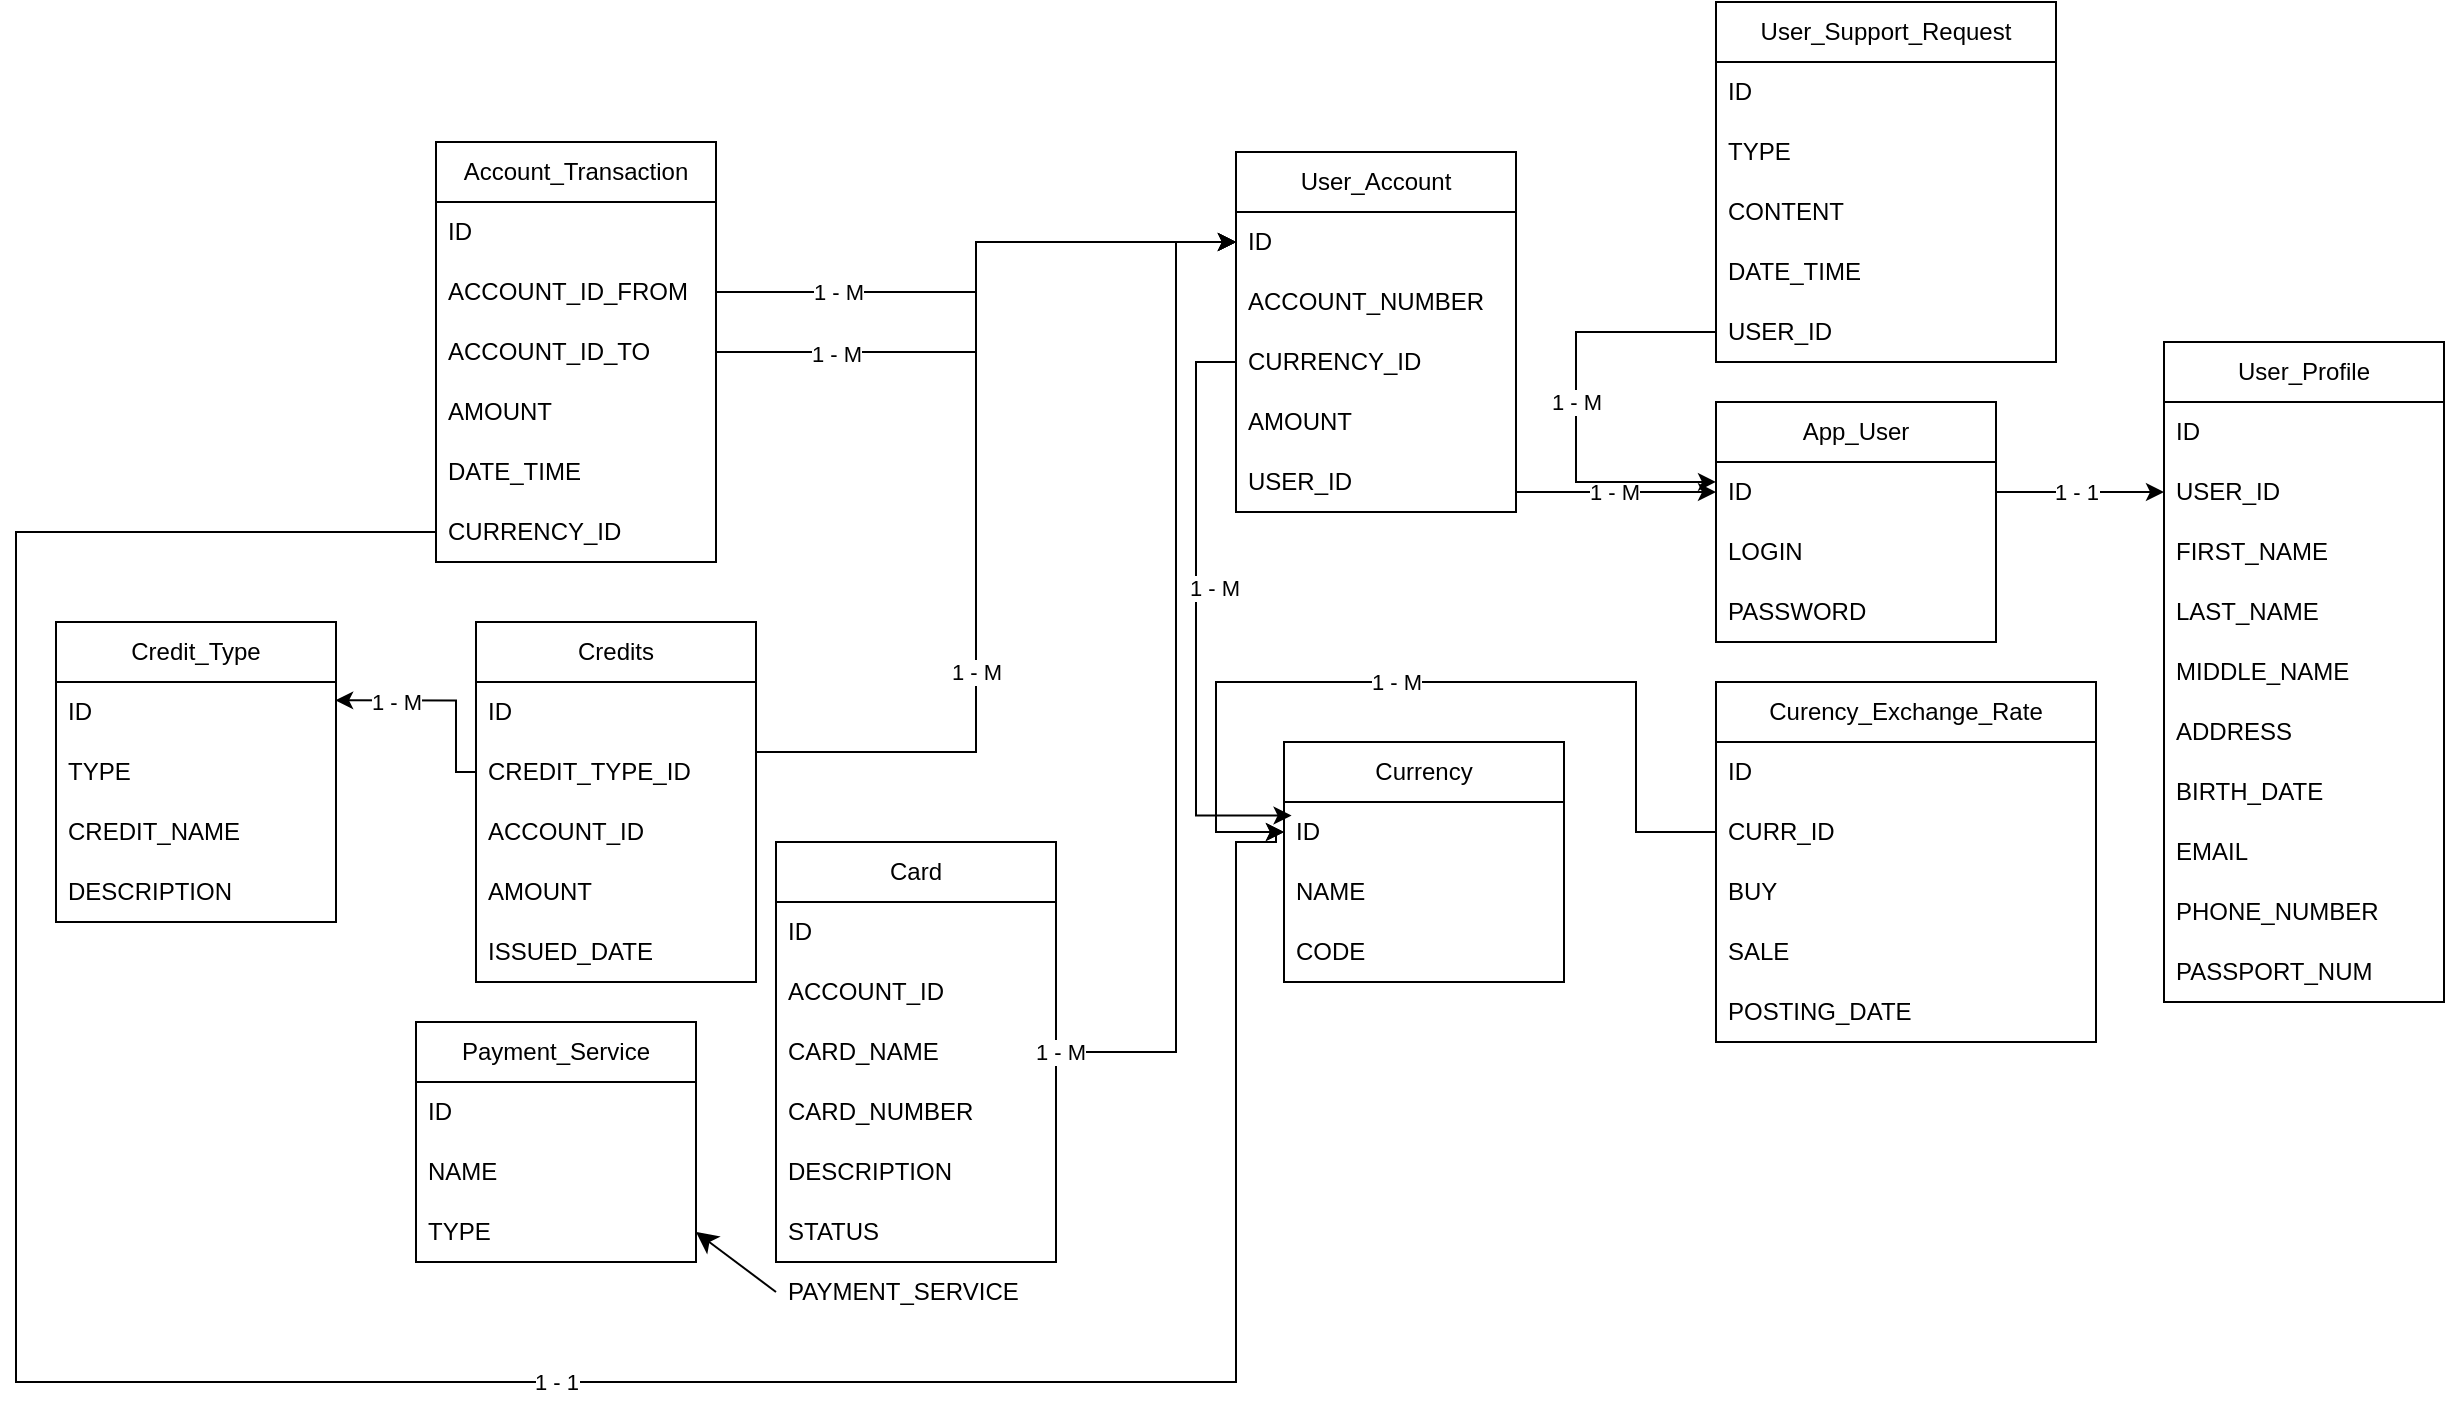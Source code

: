 <mxfile version="26.0.2">
  <diagram name="Strona-1" id="JRtkmT9gTmywYc5zX4x3">
    <mxGraphModel dx="2345" dy="724" grid="1" gridSize="10" guides="1" tooltips="1" connect="1" arrows="1" fold="1" page="1" pageScale="1" pageWidth="827" pageHeight="1169" math="0" shadow="0">
      <root>
        <mxCell id="0" />
        <mxCell id="1" parent="0" />
        <mxCell id="y55cEV2jKq-WJzc9w3Ao-1" value="App_User" style="swimlane;fontStyle=0;childLayout=stackLayout;horizontal=1;startSize=30;horizontalStack=0;resizeParent=1;resizeParentMax=0;resizeLast=0;collapsible=1;marginBottom=0;whiteSpace=wrap;html=1;" parent="1" vertex="1">
          <mxGeometry x="190" y="260" width="140" height="120" as="geometry" />
        </mxCell>
        <mxCell id="y55cEV2jKq-WJzc9w3Ao-2" value="ID" style="text;strokeColor=none;fillColor=none;align=left;verticalAlign=middle;spacingLeft=4;spacingRight=4;overflow=hidden;points=[[0,0.5],[1,0.5]];portConstraint=eastwest;rotatable=0;whiteSpace=wrap;html=1;" parent="y55cEV2jKq-WJzc9w3Ao-1" vertex="1">
          <mxGeometry y="30" width="140" height="30" as="geometry" />
        </mxCell>
        <mxCell id="y55cEV2jKq-WJzc9w3Ao-3" value="LOGIN" style="text;strokeColor=none;fillColor=none;align=left;verticalAlign=middle;spacingLeft=4;spacingRight=4;overflow=hidden;points=[[0,0.5],[1,0.5]];portConstraint=eastwest;rotatable=0;whiteSpace=wrap;html=1;" parent="y55cEV2jKq-WJzc9w3Ao-1" vertex="1">
          <mxGeometry y="60" width="140" height="30" as="geometry" />
        </mxCell>
        <mxCell id="y55cEV2jKq-WJzc9w3Ao-4" value="PASSWORD" style="text;strokeColor=none;fillColor=none;align=left;verticalAlign=middle;spacingLeft=4;spacingRight=4;overflow=hidden;points=[[0,0.5],[1,0.5]];portConstraint=eastwest;rotatable=0;whiteSpace=wrap;html=1;" parent="y55cEV2jKq-WJzc9w3Ao-1" vertex="1">
          <mxGeometry y="90" width="140" height="30" as="geometry" />
        </mxCell>
        <mxCell id="y55cEV2jKq-WJzc9w3Ao-6" value="User_Account" style="swimlane;fontStyle=0;childLayout=stackLayout;horizontal=1;startSize=30;horizontalStack=0;resizeParent=1;resizeParentMax=0;resizeLast=0;collapsible=1;marginBottom=0;whiteSpace=wrap;html=1;" parent="1" vertex="1">
          <mxGeometry x="-50" y="135" width="140" height="180" as="geometry" />
        </mxCell>
        <mxCell id="y55cEV2jKq-WJzc9w3Ao-7" value="ID" style="text;strokeColor=none;fillColor=none;align=left;verticalAlign=middle;spacingLeft=4;spacingRight=4;overflow=hidden;points=[[0,0.5],[1,0.5]];portConstraint=eastwest;rotatable=0;whiteSpace=wrap;html=1;" parent="y55cEV2jKq-WJzc9w3Ao-6" vertex="1">
          <mxGeometry y="30" width="140" height="30" as="geometry" />
        </mxCell>
        <mxCell id="y55cEV2jKq-WJzc9w3Ao-8" value="ACCOUNT_NUMBER" style="text;strokeColor=none;fillColor=none;align=left;verticalAlign=middle;spacingLeft=4;spacingRight=4;overflow=hidden;points=[[0,0.5],[1,0.5]];portConstraint=eastwest;rotatable=0;whiteSpace=wrap;html=1;" parent="y55cEV2jKq-WJzc9w3Ao-6" vertex="1">
          <mxGeometry y="60" width="140" height="30" as="geometry" />
        </mxCell>
        <mxCell id="y55cEV2jKq-WJzc9w3Ao-9" value="CURRENCY_ID" style="text;strokeColor=none;fillColor=none;align=left;verticalAlign=middle;spacingLeft=4;spacingRight=4;overflow=hidden;points=[[0,0.5],[1,0.5]];portConstraint=eastwest;rotatable=0;whiteSpace=wrap;html=1;" parent="y55cEV2jKq-WJzc9w3Ao-6" vertex="1">
          <mxGeometry y="90" width="140" height="30" as="geometry" />
        </mxCell>
        <mxCell id="y55cEV2jKq-WJzc9w3Ao-11" value="AMOUNT" style="text;strokeColor=none;fillColor=none;align=left;verticalAlign=middle;spacingLeft=4;spacingRight=4;overflow=hidden;points=[[0,0.5],[1,0.5]];portConstraint=eastwest;rotatable=0;whiteSpace=wrap;html=1;" parent="y55cEV2jKq-WJzc9w3Ao-6" vertex="1">
          <mxGeometry y="120" width="140" height="30" as="geometry" />
        </mxCell>
        <mxCell id="y55cEV2jKq-WJzc9w3Ao-13" value="USER_ID" style="text;strokeColor=none;fillColor=none;align=left;verticalAlign=middle;spacingLeft=4;spacingRight=4;overflow=hidden;points=[[0,0.5],[1,0.5]];portConstraint=eastwest;rotatable=0;whiteSpace=wrap;html=1;" parent="y55cEV2jKq-WJzc9w3Ao-6" vertex="1">
          <mxGeometry y="150" width="140" height="30" as="geometry" />
        </mxCell>
        <mxCell id="y55cEV2jKq-WJzc9w3Ao-16" style="edgeStyle=orthogonalEdgeStyle;rounded=0;orthogonalLoop=1;jettySize=auto;html=1;exitX=1;exitY=0.5;exitDx=0;exitDy=0;entryX=0;entryY=0.5;entryDx=0;entryDy=0;" parent="1" source="y55cEV2jKq-WJzc9w3Ao-13" target="y55cEV2jKq-WJzc9w3Ao-2" edge="1">
          <mxGeometry relative="1" as="geometry">
            <Array as="points">
              <mxPoint x="90" y="305" />
            </Array>
          </mxGeometry>
        </mxCell>
        <mxCell id="y55cEV2jKq-WJzc9w3Ao-17" value="1 - M" style="edgeLabel;html=1;align=center;verticalAlign=middle;resizable=0;points=[];" parent="y55cEV2jKq-WJzc9w3Ao-16" connectable="0" vertex="1">
          <mxGeometry x="0.354" y="2" relative="1" as="geometry">
            <mxPoint x="-17" y="2" as="offset" />
          </mxGeometry>
        </mxCell>
        <mxCell id="y55cEV2jKq-WJzc9w3Ao-18" value="Account_Transaction" style="swimlane;fontStyle=0;childLayout=stackLayout;horizontal=1;startSize=30;horizontalStack=0;resizeParent=1;resizeParentMax=0;resizeLast=0;collapsible=1;marginBottom=0;whiteSpace=wrap;html=1;" parent="1" vertex="1">
          <mxGeometry x="-450" y="130" width="140" height="210" as="geometry" />
        </mxCell>
        <mxCell id="y55cEV2jKq-WJzc9w3Ao-19" value="ID" style="text;strokeColor=none;fillColor=none;align=left;verticalAlign=middle;spacingLeft=4;spacingRight=4;overflow=hidden;points=[[0,0.5],[1,0.5]];portConstraint=eastwest;rotatable=0;whiteSpace=wrap;html=1;" parent="y55cEV2jKq-WJzc9w3Ao-18" vertex="1">
          <mxGeometry y="30" width="140" height="30" as="geometry" />
        </mxCell>
        <mxCell id="y55cEV2jKq-WJzc9w3Ao-20" value="ACCOUNT_ID_FROM" style="text;strokeColor=none;fillColor=none;align=left;verticalAlign=middle;spacingLeft=4;spacingRight=4;overflow=hidden;points=[[0,0.5],[1,0.5]];portConstraint=eastwest;rotatable=0;whiteSpace=wrap;html=1;" parent="y55cEV2jKq-WJzc9w3Ao-18" vertex="1">
          <mxGeometry y="60" width="140" height="30" as="geometry" />
        </mxCell>
        <mxCell id="y55cEV2jKq-WJzc9w3Ao-21" value="ACCOUNT_ID_TO" style="text;strokeColor=none;fillColor=none;align=left;verticalAlign=middle;spacingLeft=4;spacingRight=4;overflow=hidden;points=[[0,0.5],[1,0.5]];portConstraint=eastwest;rotatable=0;whiteSpace=wrap;html=1;" parent="y55cEV2jKq-WJzc9w3Ao-18" vertex="1">
          <mxGeometry y="90" width="140" height="30" as="geometry" />
        </mxCell>
        <mxCell id="y55cEV2jKq-WJzc9w3Ao-22" value="AMOUNT" style="text;strokeColor=none;fillColor=none;align=left;verticalAlign=middle;spacingLeft=4;spacingRight=4;overflow=hidden;points=[[0,0.5],[1,0.5]];portConstraint=eastwest;rotatable=0;whiteSpace=wrap;html=1;" parent="y55cEV2jKq-WJzc9w3Ao-18" vertex="1">
          <mxGeometry y="120" width="140" height="30" as="geometry" />
        </mxCell>
        <mxCell id="y55cEV2jKq-WJzc9w3Ao-23" value="DATE_TIME" style="text;strokeColor=none;fillColor=none;align=left;verticalAlign=middle;spacingLeft=4;spacingRight=4;overflow=hidden;points=[[0,0.5],[1,0.5]];portConstraint=eastwest;rotatable=0;whiteSpace=wrap;html=1;" parent="y55cEV2jKq-WJzc9w3Ao-18" vertex="1">
          <mxGeometry y="150" width="140" height="30" as="geometry" />
        </mxCell>
        <mxCell id="HCaizC9FwN7V_DvmL6SA-11" value="CURRENCY_ID" style="text;strokeColor=none;fillColor=none;align=left;verticalAlign=middle;spacingLeft=4;spacingRight=4;overflow=hidden;points=[[0,0.5],[1,0.5]];portConstraint=eastwest;rotatable=0;whiteSpace=wrap;html=1;" parent="y55cEV2jKq-WJzc9w3Ao-18" vertex="1">
          <mxGeometry y="180" width="140" height="30" as="geometry" />
        </mxCell>
        <mxCell id="y55cEV2jKq-WJzc9w3Ao-25" style="edgeStyle=orthogonalEdgeStyle;rounded=0;orthogonalLoop=1;jettySize=auto;html=1;exitX=1;exitY=0.5;exitDx=0;exitDy=0;entryX=0;entryY=0.5;entryDx=0;entryDy=0;" parent="1" source="y55cEV2jKq-WJzc9w3Ao-20" target="y55cEV2jKq-WJzc9w3Ao-7" edge="1">
          <mxGeometry relative="1" as="geometry" />
        </mxCell>
        <mxCell id="y55cEV2jKq-WJzc9w3Ao-28" value="1 - M" style="edgeLabel;html=1;align=center;verticalAlign=middle;resizable=0;points=[];" parent="y55cEV2jKq-WJzc9w3Ao-25" connectable="0" vertex="1">
          <mxGeometry x="0.198" y="-2" relative="1" as="geometry">
            <mxPoint x="-85" y="23" as="offset" />
          </mxGeometry>
        </mxCell>
        <mxCell id="y55cEV2jKq-WJzc9w3Ao-27" style="edgeStyle=orthogonalEdgeStyle;rounded=0;orthogonalLoop=1;jettySize=auto;html=1;exitX=1;exitY=0.5;exitDx=0;exitDy=0;entryX=0;entryY=0.5;entryDx=0;entryDy=0;" parent="1" source="y55cEV2jKq-WJzc9w3Ao-21" target="y55cEV2jKq-WJzc9w3Ao-7" edge="1">
          <mxGeometry relative="1" as="geometry">
            <Array as="points">
              <mxPoint x="-180" y="235" />
              <mxPoint x="-180" y="180" />
            </Array>
            <mxPoint x="-130" y="230" as="targetPoint" />
          </mxGeometry>
        </mxCell>
        <mxCell id="y55cEV2jKq-WJzc9w3Ao-29" value="1 - M" style="edgeLabel;html=1;align=center;verticalAlign=middle;resizable=0;points=[];" parent="y55cEV2jKq-WJzc9w3Ao-27" connectable="0" vertex="1">
          <mxGeometry x="-0.102" y="-3" relative="1" as="geometry">
            <mxPoint x="-73" y="12" as="offset" />
          </mxGeometry>
        </mxCell>
        <mxCell id="y55cEV2jKq-WJzc9w3Ao-30" value="Payment_Service" style="swimlane;fontStyle=0;childLayout=stackLayout;horizontal=1;startSize=30;horizontalStack=0;resizeParent=1;resizeParentMax=0;resizeLast=0;collapsible=1;marginBottom=0;whiteSpace=wrap;html=1;" parent="1" vertex="1">
          <mxGeometry x="-460" y="570" width="140" height="120" as="geometry">
            <mxRectangle x="180" y="370" width="130" height="30" as="alternateBounds" />
          </mxGeometry>
        </mxCell>
        <mxCell id="y55cEV2jKq-WJzc9w3Ao-31" value="ID" style="text;strokeColor=none;fillColor=none;align=left;verticalAlign=middle;spacingLeft=4;spacingRight=4;overflow=hidden;points=[[0,0.5],[1,0.5]];portConstraint=eastwest;rotatable=0;whiteSpace=wrap;html=1;" parent="y55cEV2jKq-WJzc9w3Ao-30" vertex="1">
          <mxGeometry y="30" width="140" height="30" as="geometry" />
        </mxCell>
        <mxCell id="y55cEV2jKq-WJzc9w3Ao-32" value="NAME" style="text;strokeColor=none;fillColor=none;align=left;verticalAlign=middle;spacingLeft=4;spacingRight=4;overflow=hidden;points=[[0,0.5],[1,0.5]];portConstraint=eastwest;rotatable=0;whiteSpace=wrap;html=1;" parent="y55cEV2jKq-WJzc9w3Ao-30" vertex="1">
          <mxGeometry y="60" width="140" height="30" as="geometry" />
        </mxCell>
        <mxCell id="y55cEV2jKq-WJzc9w3Ao-33" value="TYPE" style="text;strokeColor=none;fillColor=none;align=left;verticalAlign=middle;spacingLeft=4;spacingRight=4;overflow=hidden;points=[[0,0.5],[1,0.5]];portConstraint=eastwest;rotatable=0;whiteSpace=wrap;html=1;" parent="y55cEV2jKq-WJzc9w3Ao-30" vertex="1">
          <mxGeometry y="90" width="140" height="30" as="geometry" />
        </mxCell>
        <mxCell id="y55cEV2jKq-WJzc9w3Ao-43" value="Currency" style="swimlane;fontStyle=0;childLayout=stackLayout;horizontal=1;startSize=30;horizontalStack=0;resizeParent=1;resizeParentMax=0;resizeLast=0;collapsible=1;marginBottom=0;whiteSpace=wrap;html=1;" parent="1" vertex="1">
          <mxGeometry x="-26" y="430.0" width="140" height="120" as="geometry" />
        </mxCell>
        <mxCell id="y55cEV2jKq-WJzc9w3Ao-44" value="ID" style="text;strokeColor=none;fillColor=none;align=left;verticalAlign=middle;spacingLeft=4;spacingRight=4;overflow=hidden;points=[[0,0.5],[1,0.5]];portConstraint=eastwest;rotatable=0;whiteSpace=wrap;html=1;" parent="y55cEV2jKq-WJzc9w3Ao-43" vertex="1">
          <mxGeometry y="30" width="140" height="30" as="geometry" />
        </mxCell>
        <mxCell id="y55cEV2jKq-WJzc9w3Ao-45" value="NAME" style="text;strokeColor=none;fillColor=none;align=left;verticalAlign=middle;spacingLeft=4;spacingRight=4;overflow=hidden;points=[[0,0.5],[1,0.5]];portConstraint=eastwest;rotatable=0;whiteSpace=wrap;html=1;" parent="y55cEV2jKq-WJzc9w3Ao-43" vertex="1">
          <mxGeometry y="60" width="140" height="30" as="geometry" />
        </mxCell>
        <mxCell id="y55cEV2jKq-WJzc9w3Ao-46" value="CODE" style="text;strokeColor=none;fillColor=none;align=left;verticalAlign=middle;spacingLeft=4;spacingRight=4;overflow=hidden;points=[[0,0.5],[1,0.5]];portConstraint=eastwest;rotatable=0;whiteSpace=wrap;html=1;" parent="y55cEV2jKq-WJzc9w3Ao-43" vertex="1">
          <mxGeometry y="90" width="140" height="30" as="geometry" />
        </mxCell>
        <mxCell id="y55cEV2jKq-WJzc9w3Ao-47" value="Curency_Exchange_Rate" style="swimlane;fontStyle=0;childLayout=stackLayout;horizontal=1;startSize=30;horizontalStack=0;resizeParent=1;resizeParentMax=0;resizeLast=0;collapsible=1;marginBottom=0;whiteSpace=wrap;html=1;" parent="1" vertex="1">
          <mxGeometry x="190" y="400.0" width="190" height="180" as="geometry" />
        </mxCell>
        <mxCell id="y55cEV2jKq-WJzc9w3Ao-48" value="ID" style="text;strokeColor=none;fillColor=none;align=left;verticalAlign=middle;spacingLeft=4;spacingRight=4;overflow=hidden;points=[[0,0.5],[1,0.5]];portConstraint=eastwest;rotatable=0;whiteSpace=wrap;html=1;" parent="y55cEV2jKq-WJzc9w3Ao-47" vertex="1">
          <mxGeometry y="30" width="190" height="30" as="geometry" />
        </mxCell>
        <mxCell id="y55cEV2jKq-WJzc9w3Ao-49" value="CURR_ID" style="text;strokeColor=none;fillColor=none;align=left;verticalAlign=middle;spacingLeft=4;spacingRight=4;overflow=hidden;points=[[0,0.5],[1,0.5]];portConstraint=eastwest;rotatable=0;whiteSpace=wrap;html=1;" parent="y55cEV2jKq-WJzc9w3Ao-47" vertex="1">
          <mxGeometry y="60" width="190" height="30" as="geometry" />
        </mxCell>
        <mxCell id="y55cEV2jKq-WJzc9w3Ao-51" value="BUY" style="text;strokeColor=none;fillColor=none;align=left;verticalAlign=middle;spacingLeft=4;spacingRight=4;overflow=hidden;points=[[0,0.5],[1,0.5]];portConstraint=eastwest;rotatable=0;whiteSpace=wrap;html=1;" parent="y55cEV2jKq-WJzc9w3Ao-47" vertex="1">
          <mxGeometry y="90" width="190" height="30" as="geometry" />
        </mxCell>
        <mxCell id="y55cEV2jKq-WJzc9w3Ao-52" value="SALE" style="text;strokeColor=none;fillColor=none;align=left;verticalAlign=middle;spacingLeft=4;spacingRight=4;overflow=hidden;points=[[0,0.5],[1,0.5]];portConstraint=eastwest;rotatable=0;whiteSpace=wrap;html=1;" parent="y55cEV2jKq-WJzc9w3Ao-47" vertex="1">
          <mxGeometry y="120" width="190" height="30" as="geometry" />
        </mxCell>
        <mxCell id="HCaizC9FwN7V_DvmL6SA-8" value="POSTING_DATE" style="text;strokeColor=none;fillColor=none;align=left;verticalAlign=middle;spacingLeft=4;spacingRight=4;overflow=hidden;points=[[0,0.5],[1,0.5]];portConstraint=eastwest;rotatable=0;whiteSpace=wrap;html=1;" parent="y55cEV2jKq-WJzc9w3Ao-47" vertex="1">
          <mxGeometry y="150" width="190" height="30" as="geometry" />
        </mxCell>
        <mxCell id="y55cEV2jKq-WJzc9w3Ao-54" style="edgeStyle=orthogonalEdgeStyle;rounded=0;orthogonalLoop=1;jettySize=auto;html=1;exitX=0;exitY=0.5;exitDx=0;exitDy=0;entryX=0;entryY=0.5;entryDx=0;entryDy=0;" parent="1" target="y55cEV2jKq-WJzc9w3Ao-44" edge="1">
          <mxGeometry relative="1" as="geometry">
            <Array as="points">
              <mxPoint x="190" y="475" />
              <mxPoint x="150" y="475" />
              <mxPoint x="150" y="400" />
              <mxPoint x="-60" y="400" />
              <mxPoint x="-60" y="475" />
            </Array>
            <mxPoint x="190" y="505" as="sourcePoint" />
          </mxGeometry>
        </mxCell>
        <mxCell id="y55cEV2jKq-WJzc9w3Ao-58" value="User_Profile" style="swimlane;fontStyle=0;childLayout=stackLayout;horizontal=1;startSize=30;horizontalStack=0;resizeParent=1;resizeParentMax=0;resizeLast=0;collapsible=1;marginBottom=0;whiteSpace=wrap;html=1;" parent="1" vertex="1">
          <mxGeometry x="414" y="230" width="140" height="330" as="geometry" />
        </mxCell>
        <mxCell id="y55cEV2jKq-WJzc9w3Ao-59" value="ID" style="text;strokeColor=none;fillColor=none;align=left;verticalAlign=middle;spacingLeft=4;spacingRight=4;overflow=hidden;points=[[0,0.5],[1,0.5]];portConstraint=eastwest;rotatable=0;whiteSpace=wrap;html=1;" parent="y55cEV2jKq-WJzc9w3Ao-58" vertex="1">
          <mxGeometry y="30" width="140" height="30" as="geometry" />
        </mxCell>
        <mxCell id="y55cEV2jKq-WJzc9w3Ao-60" value="USER_ID" style="text;strokeColor=none;fillColor=none;align=left;verticalAlign=middle;spacingLeft=4;spacingRight=4;overflow=hidden;points=[[0,0.5],[1,0.5]];portConstraint=eastwest;rotatable=0;whiteSpace=wrap;html=1;" parent="y55cEV2jKq-WJzc9w3Ao-58" vertex="1">
          <mxGeometry y="60" width="140" height="30" as="geometry" />
        </mxCell>
        <mxCell id="y55cEV2jKq-WJzc9w3Ao-61" value="FIRST_NAME" style="text;strokeColor=none;fillColor=none;align=left;verticalAlign=middle;spacingLeft=4;spacingRight=4;overflow=hidden;points=[[0,0.5],[1,0.5]];portConstraint=eastwest;rotatable=0;whiteSpace=wrap;html=1;" parent="y55cEV2jKq-WJzc9w3Ao-58" vertex="1">
          <mxGeometry y="90" width="140" height="30" as="geometry" />
        </mxCell>
        <mxCell id="y55cEV2jKq-WJzc9w3Ao-62" value="LAST_NAME" style="text;strokeColor=none;fillColor=none;align=left;verticalAlign=middle;spacingLeft=4;spacingRight=4;overflow=hidden;points=[[0,0.5],[1,0.5]];portConstraint=eastwest;rotatable=0;whiteSpace=wrap;html=1;" parent="y55cEV2jKq-WJzc9w3Ao-58" vertex="1">
          <mxGeometry y="120" width="140" height="30" as="geometry" />
        </mxCell>
        <mxCell id="y55cEV2jKq-WJzc9w3Ao-63" value="MIDDLE_NAME" style="text;strokeColor=none;fillColor=none;align=left;verticalAlign=middle;spacingLeft=4;spacingRight=4;overflow=hidden;points=[[0,0.5],[1,0.5]];portConstraint=eastwest;rotatable=0;whiteSpace=wrap;html=1;" parent="y55cEV2jKq-WJzc9w3Ao-58" vertex="1">
          <mxGeometry y="150" width="140" height="30" as="geometry" />
        </mxCell>
        <mxCell id="y55cEV2jKq-WJzc9w3Ao-64" value="ADDRESS" style="text;strokeColor=none;fillColor=none;align=left;verticalAlign=middle;spacingLeft=4;spacingRight=4;overflow=hidden;points=[[0,0.5],[1,0.5]];portConstraint=eastwest;rotatable=0;whiteSpace=wrap;html=1;" parent="y55cEV2jKq-WJzc9w3Ao-58" vertex="1">
          <mxGeometry y="180" width="140" height="30" as="geometry" />
        </mxCell>
        <mxCell id="y55cEV2jKq-WJzc9w3Ao-65" value="BIRTH_DATE" style="text;strokeColor=none;fillColor=none;align=left;verticalAlign=middle;spacingLeft=4;spacingRight=4;overflow=hidden;points=[[0,0.5],[1,0.5]];portConstraint=eastwest;rotatable=0;whiteSpace=wrap;html=1;" parent="y55cEV2jKq-WJzc9w3Ao-58" vertex="1">
          <mxGeometry y="210" width="140" height="30" as="geometry" />
        </mxCell>
        <mxCell id="y55cEV2jKq-WJzc9w3Ao-98" value="EMAIL" style="text;strokeColor=none;fillColor=none;align=left;verticalAlign=middle;spacingLeft=4;spacingRight=4;overflow=hidden;points=[[0,0.5],[1,0.5]];portConstraint=eastwest;rotatable=0;whiteSpace=wrap;html=1;" parent="y55cEV2jKq-WJzc9w3Ao-58" vertex="1">
          <mxGeometry y="240" width="140" height="30" as="geometry" />
        </mxCell>
        <mxCell id="y55cEV2jKq-WJzc9w3Ao-99" value="PHONE_NUMBER" style="text;strokeColor=none;fillColor=none;align=left;verticalAlign=middle;spacingLeft=4;spacingRight=4;overflow=hidden;points=[[0,0.5],[1,0.5]];portConstraint=eastwest;rotatable=0;whiteSpace=wrap;html=1;" parent="y55cEV2jKq-WJzc9w3Ao-58" vertex="1">
          <mxGeometry y="270" width="140" height="30" as="geometry" />
        </mxCell>
        <mxCell id="CQymdIxfhSL62mOhhf_f-1" value="PASSPORT_NUM" style="text;strokeColor=none;fillColor=none;align=left;verticalAlign=middle;spacingLeft=4;spacingRight=4;overflow=hidden;points=[[0,0.5],[1,0.5]];portConstraint=eastwest;rotatable=0;whiteSpace=wrap;html=1;" parent="y55cEV2jKq-WJzc9w3Ao-58" vertex="1">
          <mxGeometry y="300" width="140" height="30" as="geometry" />
        </mxCell>
        <mxCell id="y55cEV2jKq-WJzc9w3Ao-66" style="edgeStyle=orthogonalEdgeStyle;rounded=0;orthogonalLoop=1;jettySize=auto;html=1;exitX=1;exitY=0.5;exitDx=0;exitDy=0;entryX=0;entryY=0.5;entryDx=0;entryDy=0;" parent="1" source="y55cEV2jKq-WJzc9w3Ao-2" target="y55cEV2jKq-WJzc9w3Ao-60" edge="1">
          <mxGeometry relative="1" as="geometry" />
        </mxCell>
        <mxCell id="y55cEV2jKq-WJzc9w3Ao-67" value="1 - 1" style="edgeLabel;html=1;align=center;verticalAlign=middle;resizable=0;points=[];" parent="y55cEV2jKq-WJzc9w3Ao-66" connectable="0" vertex="1">
          <mxGeometry x="-0.329" y="1" relative="1" as="geometry">
            <mxPoint x="12" y="1" as="offset" />
          </mxGeometry>
        </mxCell>
        <mxCell id="Gtsjb9Uw7xi42By0dUCo-1" value="Card" style="swimlane;fontStyle=0;childLayout=stackLayout;horizontal=1;startSize=30;horizontalStack=0;resizeParent=1;resizeParentMax=0;resizeLast=0;collapsible=1;marginBottom=0;whiteSpace=wrap;html=1;" parent="1" vertex="1">
          <mxGeometry x="-280" y="480" width="140" height="210" as="geometry">
            <mxRectangle x="-120" y="640" width="70" height="30" as="alternateBounds" />
          </mxGeometry>
        </mxCell>
        <mxCell id="Gtsjb9Uw7xi42By0dUCo-2" value="ID" style="text;strokeColor=none;fillColor=none;align=left;verticalAlign=middle;spacingLeft=4;spacingRight=4;overflow=hidden;points=[[0,0.5],[1,0.5]];portConstraint=eastwest;rotatable=0;whiteSpace=wrap;html=1;" parent="Gtsjb9Uw7xi42By0dUCo-1" vertex="1">
          <mxGeometry y="30" width="140" height="30" as="geometry" />
        </mxCell>
        <mxCell id="Gtsjb9Uw7xi42By0dUCo-9" value="ACCOUNT_ID" style="text;strokeColor=none;fillColor=none;align=left;verticalAlign=middle;spacingLeft=4;spacingRight=4;overflow=hidden;points=[[0,0.5],[1,0.5]];portConstraint=eastwest;rotatable=0;whiteSpace=wrap;html=1;" parent="Gtsjb9Uw7xi42By0dUCo-1" vertex="1">
          <mxGeometry y="60" width="140" height="30" as="geometry" />
        </mxCell>
        <mxCell id="Gtsjb9Uw7xi42By0dUCo-10" value="CARD_NAME" style="text;strokeColor=none;fillColor=none;align=left;verticalAlign=middle;spacingLeft=4;spacingRight=4;overflow=hidden;points=[[0,0.5],[1,0.5]];portConstraint=eastwest;rotatable=0;whiteSpace=wrap;html=1;" parent="Gtsjb9Uw7xi42By0dUCo-1" vertex="1">
          <mxGeometry y="90" width="140" height="30" as="geometry" />
        </mxCell>
        <mxCell id="Gtsjb9Uw7xi42By0dUCo-21" value="CARD_NUMBER" style="text;strokeColor=none;fillColor=none;align=left;verticalAlign=middle;spacingLeft=4;spacingRight=4;overflow=hidden;points=[[0,0.5],[1,0.5]];portConstraint=eastwest;rotatable=0;whiteSpace=wrap;html=1;" parent="Gtsjb9Uw7xi42By0dUCo-1" vertex="1">
          <mxGeometry y="120" width="140" height="30" as="geometry" />
        </mxCell>
        <mxCell id="e4iWtfjk7sLkteEk8PqN-11" value="DESCRIPTION" style="text;strokeColor=none;fillColor=none;align=left;verticalAlign=middle;spacingLeft=4;spacingRight=4;overflow=hidden;points=[[0,0.5],[1,0.5]];portConstraint=eastwest;rotatable=0;whiteSpace=wrap;html=1;" parent="Gtsjb9Uw7xi42By0dUCo-1" vertex="1">
          <mxGeometry y="150" width="140" height="30" as="geometry" />
        </mxCell>
        <mxCell id="epI7KCaVttxAe_qLVRYE-2" value="STATUS" style="text;strokeColor=none;fillColor=none;align=left;verticalAlign=middle;spacingLeft=4;spacingRight=4;overflow=hidden;points=[[0,0.5],[1,0.5]];portConstraint=eastwest;rotatable=0;whiteSpace=wrap;html=1;" parent="Gtsjb9Uw7xi42By0dUCo-1" vertex="1">
          <mxGeometry y="180" width="140" height="30" as="geometry" />
        </mxCell>
        <mxCell id="Gtsjb9Uw7xi42By0dUCo-16" value="Credit_Type" style="swimlane;fontStyle=0;childLayout=stackLayout;horizontal=1;startSize=30;horizontalStack=0;resizeParent=1;resizeParentMax=0;resizeLast=0;collapsible=1;marginBottom=0;whiteSpace=wrap;html=1;" parent="1" vertex="1">
          <mxGeometry x="-640" y="370" width="140" height="150" as="geometry" />
        </mxCell>
        <mxCell id="Gtsjb9Uw7xi42By0dUCo-17" value="ID" style="text;strokeColor=none;fillColor=none;align=left;verticalAlign=middle;spacingLeft=4;spacingRight=4;overflow=hidden;points=[[0,0.5],[1,0.5]];portConstraint=eastwest;rotatable=0;whiteSpace=wrap;html=1;" parent="Gtsjb9Uw7xi42By0dUCo-16" vertex="1">
          <mxGeometry y="30" width="140" height="30" as="geometry" />
        </mxCell>
        <mxCell id="Gtsjb9Uw7xi42By0dUCo-18" value="TYPE" style="text;strokeColor=none;fillColor=none;align=left;verticalAlign=middle;spacingLeft=4;spacingRight=4;overflow=hidden;points=[[0,0.5],[1,0.5]];portConstraint=eastwest;rotatable=0;whiteSpace=wrap;html=1;" parent="Gtsjb9Uw7xi42By0dUCo-16" vertex="1">
          <mxGeometry y="60" width="140" height="30" as="geometry" />
        </mxCell>
        <mxCell id="Gtsjb9Uw7xi42By0dUCo-19" value="CREDIT_NAME" style="text;strokeColor=none;fillColor=none;align=left;verticalAlign=middle;spacingLeft=4;spacingRight=4;overflow=hidden;points=[[0,0.5],[1,0.5]];portConstraint=eastwest;rotatable=0;whiteSpace=wrap;html=1;" parent="Gtsjb9Uw7xi42By0dUCo-16" vertex="1">
          <mxGeometry y="90" width="140" height="30" as="geometry" />
        </mxCell>
        <mxCell id="y55cEV2jKq-WJzc9w3Ao-100" value="DESCRIPTION" style="text;strokeColor=none;fillColor=none;align=left;verticalAlign=middle;spacingLeft=4;spacingRight=4;overflow=hidden;points=[[0,0.5],[1,0.5]];portConstraint=eastwest;rotatable=0;whiteSpace=wrap;html=1;" parent="Gtsjb9Uw7xi42By0dUCo-16" vertex="1">
          <mxGeometry y="120" width="140" height="30" as="geometry" />
        </mxCell>
        <mxCell id="y55cEV2jKq-WJzc9w3Ao-73" style="edgeStyle=orthogonalEdgeStyle;rounded=0;orthogonalLoop=1;jettySize=auto;html=1;exitX=1;exitY=0.5;exitDx=0;exitDy=0;entryX=0;entryY=0.5;entryDx=0;entryDy=0;" parent="1" source="Gtsjb9Uw7xi42By0dUCo-9" target="y55cEV2jKq-WJzc9w3Ao-7" edge="1">
          <mxGeometry relative="1" as="geometry">
            <Array as="points">
              <mxPoint x="-80" y="585" />
              <mxPoint x="-80" y="180" />
            </Array>
          </mxGeometry>
        </mxCell>
        <mxCell id="y55cEV2jKq-WJzc9w3Ao-74" value="1 - M" style="edgeLabel;html=1;align=center;verticalAlign=middle;resizable=0;points=[];" parent="y55cEV2jKq-WJzc9w3Ao-73" connectable="0" vertex="1">
          <mxGeometry x="-0.876" y="2" relative="1" as="geometry">
            <mxPoint x="-1" y="2" as="offset" />
          </mxGeometry>
        </mxCell>
        <mxCell id="y55cEV2jKq-WJzc9w3Ao-75" value="Credits" style="swimlane;fontStyle=0;childLayout=stackLayout;horizontal=1;startSize=30;horizontalStack=0;resizeParent=1;resizeParentMax=0;resizeLast=0;collapsible=1;marginBottom=0;whiteSpace=wrap;html=1;" parent="1" vertex="1">
          <mxGeometry x="-430" y="370" width="140" height="180" as="geometry">
            <mxRectangle x="-430" y="370" width="80" height="30" as="alternateBounds" />
          </mxGeometry>
        </mxCell>
        <mxCell id="y55cEV2jKq-WJzc9w3Ao-76" value="ID" style="text;strokeColor=none;fillColor=none;align=left;verticalAlign=middle;spacingLeft=4;spacingRight=4;overflow=hidden;points=[[0,0.5],[1,0.5]];portConstraint=eastwest;rotatable=0;whiteSpace=wrap;html=1;" parent="y55cEV2jKq-WJzc9w3Ao-75" vertex="1">
          <mxGeometry y="30" width="140" height="30" as="geometry" />
        </mxCell>
        <mxCell id="y55cEV2jKq-WJzc9w3Ao-77" value="CREDIT_TYPE_ID" style="text;strokeColor=none;fillColor=none;align=left;verticalAlign=middle;spacingLeft=4;spacingRight=4;overflow=hidden;points=[[0,0.5],[1,0.5]];portConstraint=eastwest;rotatable=0;whiteSpace=wrap;html=1;" parent="y55cEV2jKq-WJzc9w3Ao-75" vertex="1">
          <mxGeometry y="60" width="140" height="30" as="geometry" />
        </mxCell>
        <mxCell id="y55cEV2jKq-WJzc9w3Ao-79" value="ACCOUNT_ID" style="text;strokeColor=none;fillColor=none;align=left;verticalAlign=middle;spacingLeft=4;spacingRight=4;overflow=hidden;points=[[0,0.5],[1,0.5]];portConstraint=eastwest;rotatable=0;whiteSpace=wrap;html=1;" parent="y55cEV2jKq-WJzc9w3Ao-75" vertex="1">
          <mxGeometry y="90" width="140" height="30" as="geometry" />
        </mxCell>
        <mxCell id="y55cEV2jKq-WJzc9w3Ao-78" value="AMOUNT" style="text;strokeColor=none;fillColor=none;align=left;verticalAlign=middle;spacingLeft=4;spacingRight=4;overflow=hidden;points=[[0,0.5],[1,0.5]];portConstraint=eastwest;rotatable=0;whiteSpace=wrap;html=1;" parent="y55cEV2jKq-WJzc9w3Ao-75" vertex="1">
          <mxGeometry y="120" width="140" height="30" as="geometry" />
        </mxCell>
        <mxCell id="epI7KCaVttxAe_qLVRYE-1" value="ISSUED_DATE" style="text;strokeColor=none;fillColor=none;align=left;verticalAlign=middle;spacingLeft=4;spacingRight=4;overflow=hidden;points=[[0,0.5],[1,0.5]];portConstraint=eastwest;rotatable=0;whiteSpace=wrap;html=1;" parent="y55cEV2jKq-WJzc9w3Ao-75" vertex="1">
          <mxGeometry y="150" width="140" height="30" as="geometry" />
        </mxCell>
        <mxCell id="y55cEV2jKq-WJzc9w3Ao-80" style="edgeStyle=orthogonalEdgeStyle;rounded=0;orthogonalLoop=1;jettySize=auto;html=1;exitX=0;exitY=0.5;exitDx=0;exitDy=0;entryX=0.997;entryY=0.306;entryDx=0;entryDy=0;entryPerimeter=0;" parent="1" source="y55cEV2jKq-WJzc9w3Ao-77" target="Gtsjb9Uw7xi42By0dUCo-17" edge="1">
          <mxGeometry relative="1" as="geometry">
            <Array as="points">
              <mxPoint x="-440" y="409" />
            </Array>
          </mxGeometry>
        </mxCell>
        <mxCell id="y55cEV2jKq-WJzc9w3Ao-87" style="edgeStyle=orthogonalEdgeStyle;rounded=0;orthogonalLoop=1;jettySize=auto;html=1;exitX=1;exitY=0.5;exitDx=0;exitDy=0;entryX=0;entryY=0.5;entryDx=0;entryDy=0;" parent="1" source="y55cEV2jKq-WJzc9w3Ao-79" target="y55cEV2jKq-WJzc9w3Ao-7" edge="1">
          <mxGeometry relative="1" as="geometry">
            <Array as="points">
              <mxPoint x="-180" y="435" />
              <mxPoint x="-180" y="180" />
            </Array>
          </mxGeometry>
        </mxCell>
        <mxCell id="y55cEV2jKq-WJzc9w3Ao-88" value="1 - M" style="edgeLabel;html=1;align=center;verticalAlign=middle;resizable=0;points=[];" parent="y55cEV2jKq-WJzc9w3Ao-87" connectable="0" vertex="1">
          <mxGeometry x="-0.185" relative="1" as="geometry">
            <mxPoint y="28" as="offset" />
          </mxGeometry>
        </mxCell>
        <mxCell id="y55cEV2jKq-WJzc9w3Ao-90" value="User_Support_Request" style="swimlane;fontStyle=0;childLayout=stackLayout;horizontal=1;startSize=30;horizontalStack=0;resizeParent=1;resizeParentMax=0;resizeLast=0;collapsible=1;marginBottom=0;whiteSpace=wrap;html=1;" parent="1" vertex="1">
          <mxGeometry x="190" y="60" width="170" height="180" as="geometry" />
        </mxCell>
        <mxCell id="y55cEV2jKq-WJzc9w3Ao-91" value="ID" style="text;strokeColor=none;fillColor=none;align=left;verticalAlign=middle;spacingLeft=4;spacingRight=4;overflow=hidden;points=[[0,0.5],[1,0.5]];portConstraint=eastwest;rotatable=0;whiteSpace=wrap;html=1;" parent="y55cEV2jKq-WJzc9w3Ao-90" vertex="1">
          <mxGeometry y="30" width="170" height="30" as="geometry" />
        </mxCell>
        <mxCell id="y55cEV2jKq-WJzc9w3Ao-94" value="TYPE" style="text;strokeColor=none;fillColor=none;align=left;verticalAlign=middle;spacingLeft=4;spacingRight=4;overflow=hidden;points=[[0,0.5],[1,0.5]];portConstraint=eastwest;rotatable=0;whiteSpace=wrap;html=1;" parent="y55cEV2jKq-WJzc9w3Ao-90" vertex="1">
          <mxGeometry y="60" width="170" height="30" as="geometry" />
        </mxCell>
        <mxCell id="y55cEV2jKq-WJzc9w3Ao-92" value="CONTENT" style="text;strokeColor=none;fillColor=none;align=left;verticalAlign=middle;spacingLeft=4;spacingRight=4;overflow=hidden;points=[[0,0.5],[1,0.5]];portConstraint=eastwest;rotatable=0;whiteSpace=wrap;html=1;" parent="y55cEV2jKq-WJzc9w3Ao-90" vertex="1">
          <mxGeometry y="90" width="170" height="30" as="geometry" />
        </mxCell>
        <mxCell id="y55cEV2jKq-WJzc9w3Ao-93" value="DATE_TIME" style="text;strokeColor=none;fillColor=none;align=left;verticalAlign=middle;spacingLeft=4;spacingRight=4;overflow=hidden;points=[[0,0.5],[1,0.5]];portConstraint=eastwest;rotatable=0;whiteSpace=wrap;html=1;" parent="y55cEV2jKq-WJzc9w3Ao-90" vertex="1">
          <mxGeometry y="120" width="170" height="30" as="geometry" />
        </mxCell>
        <mxCell id="y55cEV2jKq-WJzc9w3Ao-95" value="USER_ID" style="text;strokeColor=none;fillColor=none;align=left;verticalAlign=middle;spacingLeft=4;spacingRight=4;overflow=hidden;points=[[0,0.5],[1,0.5]];portConstraint=eastwest;rotatable=0;whiteSpace=wrap;html=1;" parent="y55cEV2jKq-WJzc9w3Ao-90" vertex="1">
          <mxGeometry y="150" width="170" height="30" as="geometry" />
        </mxCell>
        <mxCell id="y55cEV2jKq-WJzc9w3Ao-96" style="edgeStyle=orthogonalEdgeStyle;rounded=0;orthogonalLoop=1;jettySize=auto;html=1;exitX=0;exitY=0.5;exitDx=0;exitDy=0;entryX=0;entryY=0.333;entryDx=0;entryDy=0;entryPerimeter=0;" parent="1" source="y55cEV2jKq-WJzc9w3Ao-95" target="y55cEV2jKq-WJzc9w3Ao-2" edge="1">
          <mxGeometry relative="1" as="geometry">
            <Array as="points">
              <mxPoint x="120" y="225" />
              <mxPoint x="120" y="300" />
            </Array>
          </mxGeometry>
        </mxCell>
        <mxCell id="y55cEV2jKq-WJzc9w3Ao-97" value="1 - M" style="edgeLabel;html=1;align=center;verticalAlign=middle;resizable=0;points=[];" parent="y55cEV2jKq-WJzc9w3Ao-96" connectable="0" vertex="1">
          <mxGeometry x="-0.433" y="-1" relative="1" as="geometry">
            <mxPoint x="-9" y="36" as="offset" />
          </mxGeometry>
        </mxCell>
        <mxCell id="epI7KCaVttxAe_qLVRYE-4" value="1 - M" style="edgeLabel;html=1;align=center;verticalAlign=middle;resizable=0;points=[];" parent="1" connectable="0" vertex="1">
          <mxGeometry x="30.003" y="400" as="geometry" />
        </mxCell>
        <mxCell id="epI7KCaVttxAe_qLVRYE-5" value="1 - M" style="edgeLabel;html=1;align=center;verticalAlign=middle;resizable=0;points=[];" parent="1" connectable="0" vertex="1">
          <mxGeometry x="-470" y="410.0" as="geometry" />
        </mxCell>
        <mxCell id="HCaizC9FwN7V_DvmL6SA-12" style="edgeStyle=orthogonalEdgeStyle;rounded=0;orthogonalLoop=1;jettySize=auto;html=1;entryX=0;entryY=0.5;entryDx=0;entryDy=0;exitX=0;exitY=0.5;exitDx=0;exitDy=0;" parent="1" source="HCaizC9FwN7V_DvmL6SA-11" target="y55cEV2jKq-WJzc9w3Ao-44" edge="1">
          <mxGeometry relative="1" as="geometry">
            <mxPoint x="-660" y="330" as="sourcePoint" />
            <mxPoint x="-30" y="630" as="targetPoint" />
            <Array as="points">
              <mxPoint x="-660" y="325" />
              <mxPoint x="-660" y="750" />
              <mxPoint x="-50" y="750" />
              <mxPoint x="-50" y="480" />
              <mxPoint x="-30" y="480" />
              <mxPoint x="-30" y="475" />
            </Array>
          </mxGeometry>
        </mxCell>
        <mxCell id="HCaizC9FwN7V_DvmL6SA-13" value="1 - 1" style="edgeLabel;html=1;align=center;verticalAlign=middle;resizable=0;points=[];" parent="HCaizC9FwN7V_DvmL6SA-12" connectable="0" vertex="1">
          <mxGeometry x="-0.329" y="1" relative="1" as="geometry">
            <mxPoint x="269" y="117" as="offset" />
          </mxGeometry>
        </mxCell>
        <mxCell id="nDBwHfjPtiv5GqrqpBu6-1" style="edgeStyle=orthogonalEdgeStyle;rounded=0;orthogonalLoop=1;jettySize=auto;html=1;exitX=0;exitY=0.5;exitDx=0;exitDy=0;entryX=0.027;entryY=0.225;entryDx=0;entryDy=0;entryPerimeter=0;" parent="1" source="y55cEV2jKq-WJzc9w3Ao-9" target="y55cEV2jKq-WJzc9w3Ao-44" edge="1">
          <mxGeometry relative="1" as="geometry" />
        </mxCell>
        <mxCell id="nDBwHfjPtiv5GqrqpBu6-2" value="1 - M" style="edgeLabel;html=1;align=center;verticalAlign=middle;resizable=0;points=[];" parent="1" connectable="0" vertex="1">
          <mxGeometry x="-80.001" y="250.002" as="geometry">
            <mxPoint x="19" y="103" as="offset" />
          </mxGeometry>
        </mxCell>
        <mxCell id="cyjYBlW9iKtXHP5Ct3DX-5" style="edgeStyle=none;curved=1;rounded=0;orthogonalLoop=1;jettySize=auto;html=1;exitX=0;exitY=0.5;exitDx=0;exitDy=0;entryX=1;entryY=0.5;entryDx=0;entryDy=0;fontSize=12;startSize=8;endSize=8;" edge="1" parent="1" source="cyjYBlW9iKtXHP5Ct3DX-4" target="y55cEV2jKq-WJzc9w3Ao-33">
          <mxGeometry relative="1" as="geometry" />
        </mxCell>
        <mxCell id="cyjYBlW9iKtXHP5Ct3DX-4" value="PAYMENT_SERVICE" style="text;strokeColor=none;fillColor=none;align=left;verticalAlign=middle;spacingLeft=4;spacingRight=4;overflow=hidden;points=[[0,0.5],[1,0.5]];portConstraint=eastwest;rotatable=0;whiteSpace=wrap;html=1;" vertex="1" parent="1">
          <mxGeometry x="-280" y="690" width="140" height="30" as="geometry" />
        </mxCell>
      </root>
    </mxGraphModel>
  </diagram>
</mxfile>
